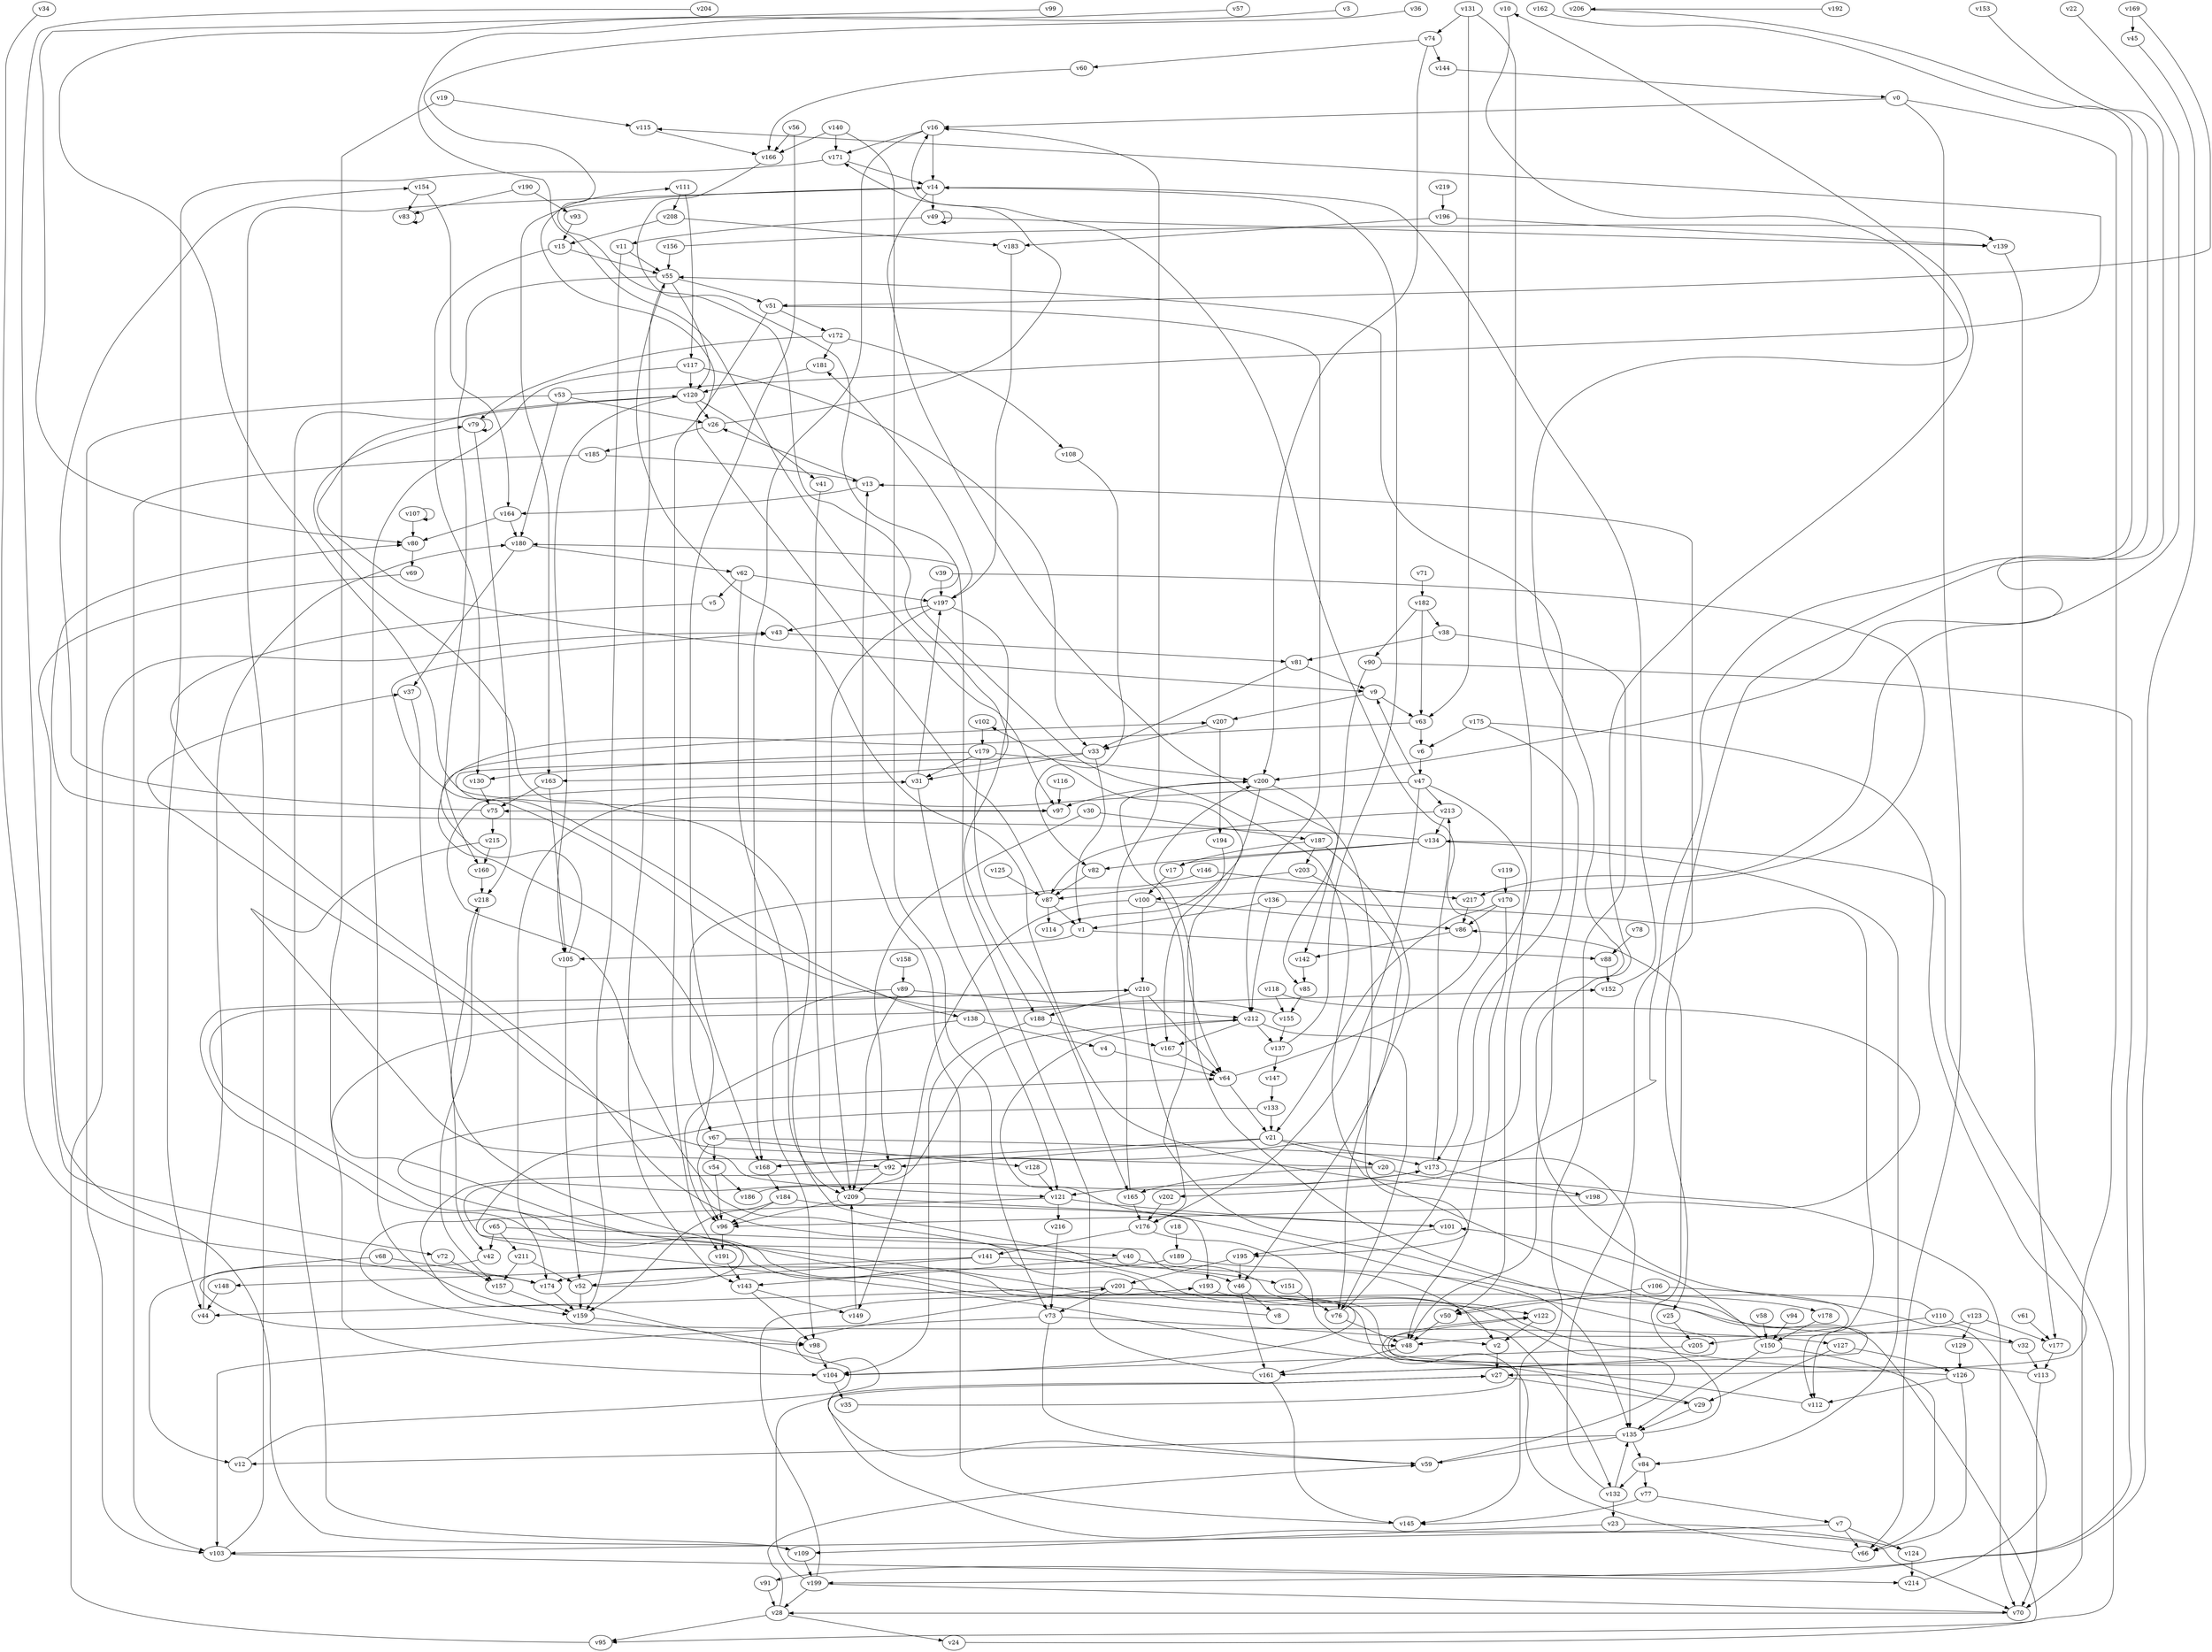 // Benchmark game 320 - 220 vertices
// time_bound: 11
// targets: v198
digraph G {
    v0 [name="v0", player=0];
    v1 [name="v1", player=0];
    v2 [name="v2", player=1];
    v3 [name="v3", player=0];
    v4 [name="v4", player=0];
    v5 [name="v5", player=0];
    v6 [name="v6", player=1];
    v7 [name="v7", player=1];
    v8 [name="v8", player=1];
    v9 [name="v9", player=0];
    v10 [name="v10", player=0];
    v11 [name="v11", player=0];
    v12 [name="v12", player=1];
    v13 [name="v13", player=1];
    v14 [name="v14", player=0];
    v15 [name="v15", player=0];
    v16 [name="v16", player=1];
    v17 [name="v17", player=1];
    v18 [name="v18", player=1];
    v19 [name="v19", player=1];
    v20 [name="v20", player=0];
    v21 [name="v21", player=1];
    v22 [name="v22", player=0];
    v23 [name="v23", player=0];
    v24 [name="v24", player=1];
    v25 [name="v25", player=0];
    v26 [name="v26", player=1];
    v27 [name="v27", player=1];
    v28 [name="v28", player=1];
    v29 [name="v29", player=0];
    v30 [name="v30", player=0];
    v31 [name="v31", player=1];
    v32 [name="v32", player=1];
    v33 [name="v33", player=0];
    v34 [name="v34", player=0];
    v35 [name="v35", player=1];
    v36 [name="v36", player=1];
    v37 [name="v37", player=0];
    v38 [name="v38", player=1];
    v39 [name="v39", player=1];
    v40 [name="v40", player=0];
    v41 [name="v41", player=0];
    v42 [name="v42", player=1];
    v43 [name="v43", player=1];
    v44 [name="v44", player=0];
    v45 [name="v45", player=1];
    v46 [name="v46", player=1];
    v47 [name="v47", player=1];
    v48 [name="v48", player=1];
    v49 [name="v49", player=1];
    v50 [name="v50", player=0];
    v51 [name="v51", player=0];
    v52 [name="v52", player=1];
    v53 [name="v53", player=0];
    v54 [name="v54", player=1];
    v55 [name="v55", player=0];
    v56 [name="v56", player=1];
    v57 [name="v57", player=0];
    v58 [name="v58", player=1];
    v59 [name="v59", player=0];
    v60 [name="v60", player=1];
    v61 [name="v61", player=1];
    v62 [name="v62", player=1];
    v63 [name="v63", player=0];
    v64 [name="v64", player=0];
    v65 [name="v65", player=0];
    v66 [name="v66", player=1];
    v67 [name="v67", player=0];
    v68 [name="v68", player=0];
    v69 [name="v69", player=1];
    v70 [name="v70", player=0];
    v71 [name="v71", player=1];
    v72 [name="v72", player=1];
    v73 [name="v73", player=1];
    v74 [name="v74", player=0];
    v75 [name="v75", player=1];
    v76 [name="v76", player=0];
    v77 [name="v77", player=1];
    v78 [name="v78", player=0];
    v79 [name="v79", player=0];
    v80 [name="v80", player=1];
    v81 [name="v81", player=0];
    v82 [name="v82", player=0];
    v83 [name="v83", player=0];
    v84 [name="v84", player=1];
    v85 [name="v85", player=0];
    v86 [name="v86", player=0];
    v87 [name="v87", player=0];
    v88 [name="v88", player=1];
    v89 [name="v89", player=0];
    v90 [name="v90", player=0];
    v91 [name="v91", player=1];
    v92 [name="v92", player=0];
    v93 [name="v93", player=1];
    v94 [name="v94", player=0];
    v95 [name="v95", player=0];
    v96 [name="v96", player=1];
    v97 [name="v97", player=0];
    v98 [name="v98", player=0];
    v99 [name="v99", player=1];
    v100 [name="v100", player=0];
    v101 [name="v101", player=0];
    v102 [name="v102", player=0];
    v103 [name="v103", player=1];
    v104 [name="v104", player=1];
    v105 [name="v105", player=0];
    v106 [name="v106", player=1];
    v107 [name="v107", player=0];
    v108 [name="v108", player=0];
    v109 [name="v109", player=1];
    v110 [name="v110", player=1];
    v111 [name="v111", player=1];
    v112 [name="v112", player=0];
    v113 [name="v113", player=1];
    v114 [name="v114", player=0];
    v115 [name="v115", player=0];
    v116 [name="v116", player=0];
    v117 [name="v117", player=0];
    v118 [name="v118", player=0];
    v119 [name="v119", player=1];
    v120 [name="v120", player=0];
    v121 [name="v121", player=0];
    v122 [name="v122", player=0];
    v123 [name="v123", player=1];
    v124 [name="v124", player=1];
    v125 [name="v125", player=0];
    v126 [name="v126", player=0];
    v127 [name="v127", player=0];
    v128 [name="v128", player=1];
    v129 [name="v129", player=1];
    v130 [name="v130", player=0];
    v131 [name="v131", player=0];
    v132 [name="v132", player=1];
    v133 [name="v133", player=0];
    v134 [name="v134", player=1];
    v135 [name="v135", player=0];
    v136 [name="v136", player=0];
    v137 [name="v137", player=0];
    v138 [name="v138", player=1];
    v139 [name="v139", player=1];
    v140 [name="v140", player=1];
    v141 [name="v141", player=1];
    v142 [name="v142", player=1];
    v143 [name="v143", player=0];
    v144 [name="v144", player=1];
    v145 [name="v145", player=1];
    v146 [name="v146", player=1];
    v147 [name="v147", player=0];
    v148 [name="v148", player=1];
    v149 [name="v149", player=0];
    v150 [name="v150", player=1];
    v151 [name="v151", player=1];
    v152 [name="v152", player=1];
    v153 [name="v153", player=0];
    v154 [name="v154", player=1];
    v155 [name="v155", player=0];
    v156 [name="v156", player=0];
    v157 [name="v157", player=0];
    v158 [name="v158", player=0];
    v159 [name="v159", player=1];
    v160 [name="v160", player=0];
    v161 [name="v161", player=1];
    v162 [name="v162", player=0];
    v163 [name="v163", player=0];
    v164 [name="v164", player=1];
    v165 [name="v165", player=0];
    v166 [name="v166", player=0];
    v167 [name="v167", player=1];
    v168 [name="v168", player=1];
    v169 [name="v169", player=0];
    v170 [name="v170", player=1];
    v171 [name="v171", player=0];
    v172 [name="v172", player=0];
    v173 [name="v173", player=0];
    v174 [name="v174", player=0];
    v175 [name="v175", player=0];
    v176 [name="v176", player=1];
    v177 [name="v177", player=1];
    v178 [name="v178", player=0];
    v179 [name="v179", player=0];
    v180 [name="v180", player=1];
    v181 [name="v181", player=0];
    v182 [name="v182", player=0];
    v183 [name="v183", player=0];
    v184 [name="v184", player=0];
    v185 [name="v185", player=1];
    v186 [name="v186", player=0];
    v187 [name="v187", player=0];
    v188 [name="v188", player=0];
    v189 [name="v189", player=1];
    v190 [name="v190", player=0];
    v191 [name="v191", player=1];
    v192 [name="v192", player=0];
    v193 [name="v193", player=1];
    v194 [name="v194", player=0];
    v195 [name="v195", player=1];
    v196 [name="v196", player=1];
    v197 [name="v197", player=1];
    v198 [name="v198", player=1, target=1];
    v199 [name="v199", player=1];
    v200 [name="v200", player=0];
    v201 [name="v201", player=1];
    v202 [name="v202", player=1];
    v203 [name="v203", player=1];
    v204 [name="v204", player=1];
    v205 [name="v205", player=0];
    v206 [name="v206", player=1];
    v207 [name="v207", player=1];
    v208 [name="v208", player=0];
    v209 [name="v209", player=0];
    v210 [name="v210", player=1];
    v211 [name="v211", player=0];
    v212 [name="v212", player=1];
    v213 [name="v213", player=1];
    v214 [name="v214", player=1];
    v215 [name="v215", player=1];
    v216 [name="v216", player=0];
    v217 [name="v217", player=1];
    v218 [name="v218", player=1];
    v219 [name="v219", player=0];

    v0 -> v70;
    v1 -> v105;
    v2 -> v27;
    v3 -> v97 [constraint="t >= 5"];
    v4 -> v64;
    v5 -> v132 [constraint="t >= 3"];
    v6 -> v47;
    v7 -> v124;
    v8 -> v218 [constraint="t mod 2 == 0"];
    v9 -> v207;
    v10 -> v168 [constraint="t < 14"];
    v11 -> v55;
    v12 -> v201 [constraint="t >= 3"];
    v13 -> v164;
    v14 -> v195 [constraint="t >= 4"];
    v15 -> v55;
    v16 -> v14;
    v17 -> v100;
    v18 -> v189;
    v19 -> v104;
    v20 -> v37 [constraint="t < 9"];
    v21 -> v173;
    v22 -> v217 [constraint="t < 6"];
    v23 -> v109;
    v24 -> v134;
    v25 -> v205;
    v26 -> v171 [constraint="t < 10"];
    v27 -> v70 [constraint="t >= 3"];
    v28 -> v59 [constraint="t mod 5 == 3"];
    v29 -> v173 [constraint="t < 12"];
    v30 -> v92;
    v31 -> v121;
    v32 -> v200 [constraint="t >= 4"];
    v33 -> v97 [constraint="t mod 3 == 0"];
    v34 -> v174 [constraint="t mod 3 == 0"];
    v35 -> v122 [constraint="t < 8"];
    v36 -> v163 [constraint="t < 10"];
    v37 -> v42;
    v38 -> v81;
    v39 -> v100 [constraint="t mod 2 == 0"];
    v40 -> v143;
    v41 -> v209;
    v42 -> v127 [constraint="t < 14"];
    v43 -> v81;
    v44 -> v180;
    v45 -> v91 [constraint="t < 11"];
    v46 -> v8;
    v47 -> v176;
    v48 -> v161;
    v49 -> v139;
    v50 -> v48;
    v51 -> v172;
    v52 -> v152 [constraint="t < 6"];
    v53 -> v115 [constraint="t mod 4 == 1"];
    v54 -> v186;
    v55 -> v160;
    v56 -> v168;
    v57 -> v138 [constraint="t mod 2 == 1"];
    v58 -> v150;
    v59 -> v31 [constraint="t mod 4 == 2"];
    v60 -> v166;
    v61 -> v177;
    v62 -> v209;
    v63 -> v121 [constraint="t < 15"];
    v64 -> v16 [constraint="t >= 1"];
    v65 -> v211;
    v66 -> v210 [constraint="t >= 5"];
    v67 -> v135;
    v68 -> v12;
    v69 -> v109 [constraint="t mod 2 == 0"];
    v70 -> v28 [constraint="t < 13"];
    v71 -> v182;
    v72 -> v157;
    v73 -> v103;
    v74 -> v144;
    v75 -> v154 [constraint="t mod 4 == 1"];
    v76 -> v48;
    v77 -> v7;
    v78 -> v88;
    v79 -> v218;
    v80 -> v69;
    v81 -> v33;
    v82 -> v87 [constraint="t < 11"];
    v83 -> v83;
    v84 -> v77;
    v85 -> v155;
    v86 -> v142;
    v87 -> v111 [constraint="t >= 1"];
    v88 -> v152;
    v89 -> v212;
    v90 -> v199 [constraint="t < 8"];
    v91 -> v28;
    v92 -> v59 [constraint="t < 10"];
    v93 -> v15;
    v94 -> v150;
    v95 -> v43;
    v96 -> v191;
    v97 -> v75 [constraint="t mod 4 == 0"];
    v98 -> v104;
    v99 -> v80 [constraint="t mod 4 == 3"];
    v100 -> v210;
    v101 -> v195;
    v102 -> v179;
    v103 -> v214 [constraint="t >= 1"];
    v104 -> v64 [constraint="t < 15"];
    v105 -> v207 [constraint="t mod 3 == 0"];
    v106 -> v112;
    v107 -> v80;
    v108 -> v82;
    v109 -> v120;
    v110 -> v50 [constraint="t mod 3 == 1"];
    v111 -> v117;
    v112 -> v122 [constraint="t >= 4"];
    v113 -> v210 [constraint="t mod 5 == 3"];
    v114 -> v102 [constraint="t >= 1"];
    v115 -> v166;
    v116 -> v97;
    v117 -> v159;
    v118 -> v96 [constraint="t >= 4"];
    v119 -> v170;
    v120 -> v9 [constraint="t mod 2 == 0"];
    v121 -> v98;
    v122 -> v2;
    v123 -> v177;
    v124 -> v214;
    v125 -> v87;
    v126 -> v79 [constraint="t mod 2 == 0"];
    v127 -> v126;
    v128 -> v121;
    v129 -> v126;
    v130 -> v75;
    v131 -> v74;
    v132 -> v23;
    v133 -> v40 [constraint="t >= 3"];
    v134 -> v80 [constraint="t < 5"];
    v135 -> v86;
    v136 -> v1;
    v137 -> v147;
    v138 -> v4;
    v139 -> v177;
    v140 -> v171;
    v141 -> v148 [constraint="t mod 3 == 2"];
    v142 -> v85;
    v143 -> v149;
    v144 -> v0;
    v145 -> v13;
    v146 -> v67;
    v147 -> v133;
    v148 -> v44;
    v149 -> v209;
    v150 -> v101;
    v151 -> v76;
    v152 -> v14;
    v153 -> v200 [constraint="t < 12"];
    v154 -> v164;
    v155 -> v43 [constraint="t < 12"];
    v156 -> v139 [constraint="t >= 3"];
    v157 -> v159;
    v158 -> v89;
    v159 -> v98;
    v160 -> v218;
    v161 -> v200 [constraint="t mod 2 == 0"];
    v162 -> v202 [constraint="t >= 1"];
    v163 -> v75;
    v164 -> v80;
    v165 -> v176;
    v166 -> v95 [constraint="t < 8"];
    v167 -> v64;
    v168 -> v184;
    v169 -> v51 [constraint="t >= 5"];
    v170 -> v21;
    v171 -> v44;
    v172 -> v108;
    v173 -> v213;
    v174 -> v159;
    v175 -> v27 [constraint="t mod 2 == 1"];
    v176 -> v141;
    v177 -> v113;
    v178 -> v150;
    v179 -> v130;
    v180 -> v62;
    v181 -> v120;
    v182 -> v90;
    v183 -> v197;
    v184 -> v193;
    v185 -> v13;
    v186 -> v212 [constraint="t mod 2 == 0"];
    v187 -> v17;
    v188 -> v167;
    v189 -> v135;
    v190 -> v83;
    v191 -> v143;
    v192 -> v206 [constraint="t >= 3"];
    v193 -> v122;
    v194 -> v167;
    v195 -> v46;
    v196 -> v139;
    v197 -> v43;
    v198 -> v55 [constraint="t < 7"];
    v199 -> v193;
    v200 -> v97;
    v201 -> v178;
    v202 -> v176;
    v203 -> v76;
    v204 -> v72 [constraint="t >= 2"];
    v205 -> v104 [constraint="t mod 3 == 2"];
    v206 -> v25 [constraint="t >= 3"];
    v207 -> v33;
    v208 -> v15;
    v209 -> v101 [constraint="t >= 2"];
    v210 -> v176;
    v211 -> v52;
    v212 -> v161 [constraint="t >= 5"];
    v213 -> v87;
    v214 -> v10 [constraint="t mod 3 == 2"];
    v215 -> v92 [constraint="t < 11"];
    v216 -> v73;
    v217 -> v86;
    v218 -> v157;
    v219 -> v196;
    v23 -> v124;
    v87 -> v1;
    v47 -> v50;
    v185 -> v103;
    v67 -> v54;
    v110 -> v32;
    v120 -> v26;
    v28 -> v24;
    v53 -> v103;
    v62 -> v5;
    v155 -> v137;
    v16 -> v168;
    v134 -> v84;
    v55 -> v120;
    v176 -> v48;
    v199 -> v70;
    v134 -> v17;
    v28 -> v95;
    v207 -> v194;
    v215 -> v160;
    v188 -> v104;
    v169 -> v45;
    v20 -> v165;
    v197 -> v181;
    v14 -> v49;
    v135 -> v12;
    v55 -> v143;
    v33 -> v1;
    v199 -> v27;
    v190 -> v93;
    v135 -> v84;
    v156 -> v55;
    v161 -> v180;
    v13 -> v26;
    v81 -> v9;
    v164 -> v180;
    v150 -> v66;
    v27 -> v29;
    v89 -> v98;
    v39 -> v197;
    v103 -> v14;
    v201 -> v44;
    v136 -> v212;
    v56 -> v166;
    v21 -> v92;
    v210 -> v188;
    v106 -> v50;
    v170 -> v86;
    v201 -> v73;
    v75 -> v215;
    v134 -> v82;
    v0 -> v66;
    v180 -> v37;
    v161 -> v145;
    v107 -> v107;
    v133 -> v21;
    v175 -> v48;
    v90 -> v142;
    v141 -> v151;
    v55 -> v51;
    v154 -> v83;
    v182 -> v38;
    v182 -> v63;
    v30 -> v187;
    v121 -> v101;
    v199 -> v28;
    v53 -> v180;
    v109 -> v199;
    v74 -> v200;
    v29 -> v135;
    v170 -> v48;
    v210 -> v64;
    v117 -> v33;
    v150 -> v135;
    v64 -> v21;
    v7 -> v103;
    v179 -> v200;
    v126 -> v66;
    v77 -> v145;
    v26 -> v185;
    v184 -> v96;
    v135 -> v59;
    v47 -> v213;
    v73 -> v2;
    v76 -> v55;
    v140 -> v166;
    v212 -> v167;
    v141 -> v52;
    v31 -> v197;
    v123 -> v129;
    v137 -> v14;
    v62 -> v197;
    v67 -> v96;
    v110 -> v205;
    v200 -> v64;
    v165 -> v16;
    v212 -> v137;
    v173 -> v121;
    v53 -> v26;
    v92 -> v209;
    v40 -> v2;
    v32 -> v113;
    v173 -> v198;
    v143 -> v98;
    v200 -> v85;
    v11 -> v159;
    v184 -> v159;
    v84 -> v132;
    v120 -> v105;
    v179 -> v31;
    v187 -> v46;
    v189 -> v174;
    v212 -> v76;
    v172 -> v181;
    v172 -> v79;
    v203 -> v87;
    v175 -> v6;
    v118 -> v155;
    v49 -> v11;
    v73 -> v59;
    v138 -> v96;
    v146 -> v217;
    v117 -> v120;
    v179 -> v165;
    v195 -> v201;
    v51 -> v212;
    v47 -> v174;
    v171 -> v14;
    v33 -> v31;
    v79 -> v79;
    v187 -> v203;
    v113 -> v70;
    v87 -> v114;
    v89 -> v209;
    v15 -> v130;
    v100 -> v86;
    v120 -> v41;
    v52 -> v159;
    v211 -> v157;
    v104 -> v35;
    v7 -> v66;
    v21 -> v20;
    v163 -> v105;
    v213 -> v134;
    v132 -> v13;
    v121 -> v216;
    v63 -> v6;
    v131 -> v63;
    v46 -> v161;
    v126 -> v112;
    v49 -> v49;
    v132 -> v135;
    v19 -> v115;
    v105 -> v52;
    v127 -> v29;
    v65 -> v46;
    v0 -> v16;
    v47 -> v9;
    v197 -> v188;
    v136 -> v112;
    v20 -> v70;
    v111 -> v208;
    v209 -> v96;
    v38 -> v145;
    v51 -> v191;
    v68 -> v174;
    v1 -> v88;
    v197 -> v209;
    v208 -> v183;
    v65 -> v42;
    v196 -> v183;
    v131 -> v173;
    v14 -> v163;
    v21 -> v168;
    v9 -> v63;
    v123 -> v48;
    v140 -> v73;
    v74 -> v60;
    v16 -> v171;
    v54 -> v96;
    v67 -> v128;
    v100 -> v149;
}
